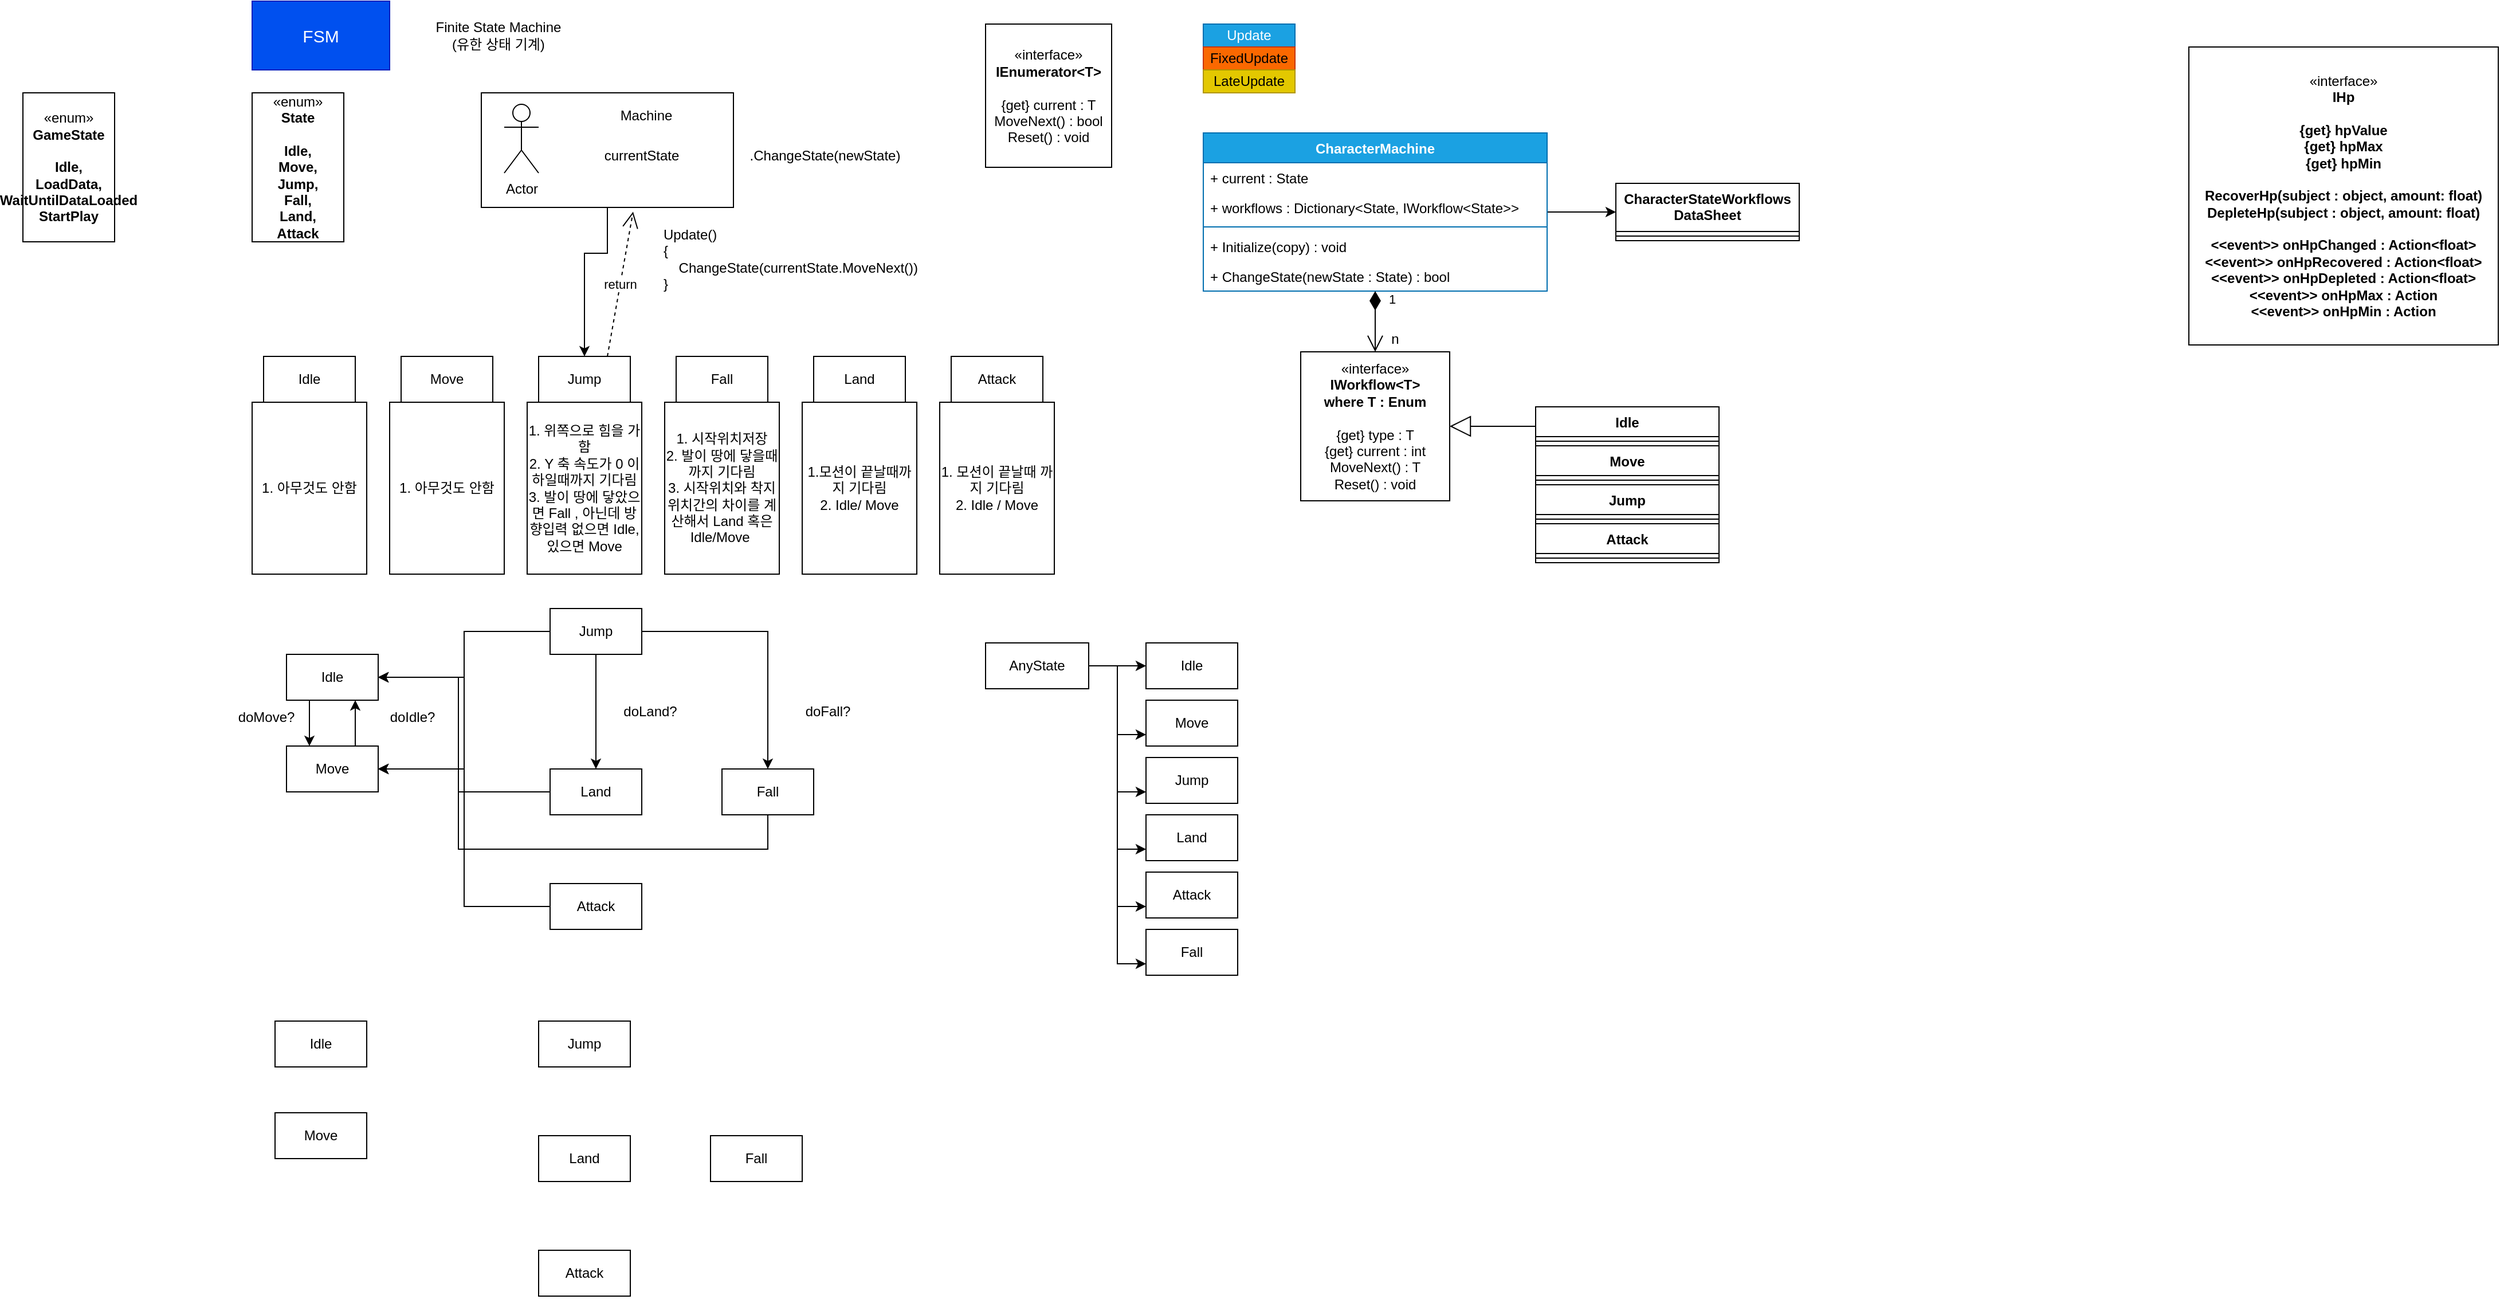 <mxfile version="21.7.1" type="device">
  <diagram id="C5RBs43oDa-KdzZeNtuy" name="Page-1">
    <mxGraphModel dx="1740" dy="464" grid="1" gridSize="10" guides="1" tooltips="1" connect="1" arrows="1" fold="1" page="1" pageScale="1" pageWidth="827" pageHeight="1169" math="0" shadow="0">
      <root>
        <mxCell id="WIyWlLk6GJQsqaUBKTNV-0" />
        <mxCell id="WIyWlLk6GJQsqaUBKTNV-1" parent="WIyWlLk6GJQsqaUBKTNV-0" />
        <mxCell id="bnlQOimCdnCWoGnJ-0to-18" style="edgeStyle=orthogonalEdgeStyle;rounded=0;orthogonalLoop=1;jettySize=auto;html=1;entryX=0.5;entryY=0;entryDx=0;entryDy=0;" parent="WIyWlLk6GJQsqaUBKTNV-1" source="bnlQOimCdnCWoGnJ-0to-15" target="bnlQOimCdnCWoGnJ-0to-5" edge="1">
          <mxGeometry relative="1" as="geometry">
            <Array as="points">
              <mxPoint x="330" y="240" />
              <mxPoint x="310" y="240" />
            </Array>
          </mxGeometry>
        </mxCell>
        <mxCell id="bnlQOimCdnCWoGnJ-0to-15" value="" style="rounded=0;whiteSpace=wrap;html=1;" parent="WIyWlLk6GJQsqaUBKTNV-1" vertex="1">
          <mxGeometry x="220" y="100" width="220" height="100" as="geometry" />
        </mxCell>
        <mxCell id="bnlQOimCdnCWoGnJ-0to-0" value="FSM" style="rounded=0;whiteSpace=wrap;html=1;fillColor=#0050ef;fontColor=#ffffff;strokeColor=#001DBC;fontSize=15;" parent="WIyWlLk6GJQsqaUBKTNV-1" vertex="1">
          <mxGeometry x="20" y="20" width="120" height="60" as="geometry" />
        </mxCell>
        <mxCell id="bnlQOimCdnCWoGnJ-0to-1" value="Finite State Machine&lt;br&gt;(유한 상태 기계)" style="text;html=1;strokeColor=none;fillColor=none;align=center;verticalAlign=middle;whiteSpace=wrap;rounded=0;" parent="WIyWlLk6GJQsqaUBKTNV-1" vertex="1">
          <mxGeometry x="150" y="20" width="170" height="60" as="geometry" />
        </mxCell>
        <mxCell id="bnlQOimCdnCWoGnJ-0to-2" value="Move" style="rounded=0;whiteSpace=wrap;html=1;" parent="WIyWlLk6GJQsqaUBKTNV-1" vertex="1">
          <mxGeometry x="150" y="330" width="80" height="40" as="geometry" />
        </mxCell>
        <mxCell id="bnlQOimCdnCWoGnJ-0to-3" value="Actor" style="shape=umlActor;verticalLabelPosition=bottom;verticalAlign=top;html=1;outlineConnect=0;" parent="WIyWlLk6GJQsqaUBKTNV-1" vertex="1">
          <mxGeometry x="240" y="110" width="30" height="60" as="geometry" />
        </mxCell>
        <mxCell id="bnlQOimCdnCWoGnJ-0to-4" value="Idle" style="rounded=0;whiteSpace=wrap;html=1;" parent="WIyWlLk6GJQsqaUBKTNV-1" vertex="1">
          <mxGeometry x="30" y="330" width="80" height="40" as="geometry" />
        </mxCell>
        <mxCell id="bnlQOimCdnCWoGnJ-0to-5" value="Jump" style="rounded=0;whiteSpace=wrap;html=1;" parent="WIyWlLk6GJQsqaUBKTNV-1" vertex="1">
          <mxGeometry x="270" y="330" width="80" height="40" as="geometry" />
        </mxCell>
        <mxCell id="bnlQOimCdnCWoGnJ-0to-6" value="Fall" style="rounded=0;whiteSpace=wrap;html=1;" parent="WIyWlLk6GJQsqaUBKTNV-1" vertex="1">
          <mxGeometry x="390" y="330" width="80" height="40" as="geometry" />
        </mxCell>
        <mxCell id="bnlQOimCdnCWoGnJ-0to-7" value="Land" style="rounded=0;whiteSpace=wrap;html=1;" parent="WIyWlLk6GJQsqaUBKTNV-1" vertex="1">
          <mxGeometry x="510" y="330" width="80" height="40" as="geometry" />
        </mxCell>
        <mxCell id="bnlQOimCdnCWoGnJ-0to-8" value="Attack" style="rounded=0;whiteSpace=wrap;html=1;" parent="WIyWlLk6GJQsqaUBKTNV-1" vertex="1">
          <mxGeometry x="630" y="330" width="80" height="40" as="geometry" />
        </mxCell>
        <mxCell id="bnlQOimCdnCWoGnJ-0to-9" value="1. 아무것도 안함" style="rounded=0;whiteSpace=wrap;html=1;" parent="WIyWlLk6GJQsqaUBKTNV-1" vertex="1">
          <mxGeometry x="20" y="370" width="100" height="150" as="geometry" />
        </mxCell>
        <mxCell id="bnlQOimCdnCWoGnJ-0to-10" value="1. 아무것도 안함" style="rounded=0;whiteSpace=wrap;html=1;" parent="WIyWlLk6GJQsqaUBKTNV-1" vertex="1">
          <mxGeometry x="140" y="370" width="100" height="150" as="geometry" />
        </mxCell>
        <mxCell id="bnlQOimCdnCWoGnJ-0to-11" value="1. 위쪽으로 힘을 가함&lt;br&gt;2. Y 축 속도가 0 이하일때까지 기다림&lt;br&gt;3. 발이 땅에 닿았으면 Fall , 아닌데 방향입력 없으면 Idle, 있으면 Move" style="rounded=0;whiteSpace=wrap;html=1;" parent="WIyWlLk6GJQsqaUBKTNV-1" vertex="1">
          <mxGeometry x="260" y="370" width="100" height="150" as="geometry" />
        </mxCell>
        <mxCell id="bnlQOimCdnCWoGnJ-0to-12" value="1. 시작위치저장&lt;br&gt;2. 발이 땅에 닿을때 까지 기다림&lt;br&gt;3. 시작위치와 착지위치간의 차이를 계산해서 Land 혹은 Idle/Move&amp;nbsp;" style="rounded=0;whiteSpace=wrap;html=1;" parent="WIyWlLk6GJQsqaUBKTNV-1" vertex="1">
          <mxGeometry x="380" y="370" width="100" height="150" as="geometry" />
        </mxCell>
        <mxCell id="bnlQOimCdnCWoGnJ-0to-13" value="1.모션이 끝날때까지 기다림&lt;br&gt;2. Idle/ Move" style="rounded=0;whiteSpace=wrap;html=1;" parent="WIyWlLk6GJQsqaUBKTNV-1" vertex="1">
          <mxGeometry x="500" y="370" width="100" height="150" as="geometry" />
        </mxCell>
        <mxCell id="bnlQOimCdnCWoGnJ-0to-14" value="1. 모션이 끝날때 까지 기다림&lt;br&gt;2. Idle / Move" style="rounded=0;whiteSpace=wrap;html=1;" parent="WIyWlLk6GJQsqaUBKTNV-1" vertex="1">
          <mxGeometry x="620" y="370" width="100" height="150" as="geometry" />
        </mxCell>
        <mxCell id="bnlQOimCdnCWoGnJ-0to-16" value="Machine" style="text;html=1;strokeColor=none;fillColor=none;align=center;verticalAlign=middle;whiteSpace=wrap;rounded=0;" parent="WIyWlLk6GJQsqaUBKTNV-1" vertex="1">
          <mxGeometry x="314" y="105" width="100" height="30" as="geometry" />
        </mxCell>
        <mxCell id="bnlQOimCdnCWoGnJ-0to-17" value=".ChangeState(newState)" style="text;html=1;strokeColor=none;fillColor=none;align=center;verticalAlign=middle;whiteSpace=wrap;rounded=0;" parent="WIyWlLk6GJQsqaUBKTNV-1" vertex="1">
          <mxGeometry x="450" y="135" width="140" height="40" as="geometry" />
        </mxCell>
        <mxCell id="bnlQOimCdnCWoGnJ-0to-20" value="«enum»&lt;br&gt;&lt;b&gt;State&lt;br&gt;&lt;br&gt;Idle,&lt;br&gt;Move,&lt;br&gt;Jump,&lt;br&gt;Fall,&lt;br&gt;Land,&lt;br&gt;Attack&lt;br&gt;&lt;/b&gt;" style="html=1;whiteSpace=wrap;" parent="WIyWlLk6GJQsqaUBKTNV-1" vertex="1">
          <mxGeometry x="20" y="100" width="80" height="130" as="geometry" />
        </mxCell>
        <mxCell id="bnlQOimCdnCWoGnJ-0to-21" value="currentState" style="text;html=1;strokeColor=none;fillColor=none;align=center;verticalAlign=middle;whiteSpace=wrap;rounded=0;" parent="WIyWlLk6GJQsqaUBKTNV-1" vertex="1">
          <mxGeometry x="310" y="140" width="100" height="30" as="geometry" />
        </mxCell>
        <mxCell id="bnlQOimCdnCWoGnJ-0to-22" value="&lt;div style=&quot;text-align: left;&quot;&gt;&lt;span style=&quot;background-color: initial;&quot;&gt;Update()&lt;/span&gt;&lt;/div&gt;&lt;div style=&quot;text-align: left;&quot;&gt;&lt;span style=&quot;background-color: initial;&quot;&gt;{&lt;/span&gt;&lt;/div&gt;&lt;div style=&quot;text-align: left;&quot;&gt;&lt;span style=&quot;background-color: initial;&quot;&gt;&amp;nbsp; &amp;nbsp; ChangeState(currentState.MoveNext())&lt;/span&gt;&lt;/div&gt;&lt;div style=&quot;text-align: left;&quot;&gt;&lt;span style=&quot;background-color: initial;&quot;&gt;}&lt;/span&gt;&lt;/div&gt;" style="text;html=1;strokeColor=none;fillColor=none;align=center;verticalAlign=middle;whiteSpace=wrap;rounded=0;" parent="WIyWlLk6GJQsqaUBKTNV-1" vertex="1">
          <mxGeometry x="360" y="210" width="260" height="70" as="geometry" />
        </mxCell>
        <mxCell id="bnlQOimCdnCWoGnJ-0to-23" value="return" style="endArrow=open;endSize=12;dashed=1;html=1;rounded=0;exitX=0.75;exitY=0;exitDx=0;exitDy=0;entryX=0.602;entryY=1.037;entryDx=0;entryDy=0;entryPerimeter=0;" parent="WIyWlLk6GJQsqaUBKTNV-1" source="bnlQOimCdnCWoGnJ-0to-5" target="bnlQOimCdnCWoGnJ-0to-15" edge="1">
          <mxGeometry width="160" relative="1" as="geometry">
            <mxPoint x="340" y="310" as="sourcePoint" />
            <mxPoint x="500" y="310" as="targetPoint" />
          </mxGeometry>
        </mxCell>
        <mxCell id="bnlQOimCdnCWoGnJ-0to-33" style="edgeStyle=orthogonalEdgeStyle;rounded=0;orthogonalLoop=1;jettySize=auto;html=1;entryX=0.75;entryY=1;entryDx=0;entryDy=0;" parent="WIyWlLk6GJQsqaUBKTNV-1" source="bnlQOimCdnCWoGnJ-0to-25" target="bnlQOimCdnCWoGnJ-0to-26" edge="1">
          <mxGeometry relative="1" as="geometry">
            <Array as="points">
              <mxPoint x="110" y="660" />
              <mxPoint x="110" y="660" />
            </Array>
          </mxGeometry>
        </mxCell>
        <mxCell id="bnlQOimCdnCWoGnJ-0to-25" value="Move" style="rounded=0;whiteSpace=wrap;html=1;" parent="WIyWlLk6GJQsqaUBKTNV-1" vertex="1">
          <mxGeometry x="50" y="670" width="80" height="40" as="geometry" />
        </mxCell>
        <mxCell id="bnlQOimCdnCWoGnJ-0to-31" style="edgeStyle=orthogonalEdgeStyle;rounded=0;orthogonalLoop=1;jettySize=auto;html=1;entryX=0.25;entryY=0;entryDx=0;entryDy=0;exitX=0.25;exitY=1;exitDx=0;exitDy=0;" parent="WIyWlLk6GJQsqaUBKTNV-1" source="bnlQOimCdnCWoGnJ-0to-26" target="bnlQOimCdnCWoGnJ-0to-25" edge="1">
          <mxGeometry relative="1" as="geometry" />
        </mxCell>
        <mxCell id="bnlQOimCdnCWoGnJ-0to-26" value="Idle" style="rounded=0;whiteSpace=wrap;html=1;" parent="WIyWlLk6GJQsqaUBKTNV-1" vertex="1">
          <mxGeometry x="50" y="590" width="80" height="40" as="geometry" />
        </mxCell>
        <mxCell id="bnlQOimCdnCWoGnJ-0to-35" style="edgeStyle=orthogonalEdgeStyle;rounded=0;orthogonalLoop=1;jettySize=auto;html=1;entryX=0.5;entryY=0;entryDx=0;entryDy=0;" parent="WIyWlLk6GJQsqaUBKTNV-1" source="bnlQOimCdnCWoGnJ-0to-27" target="bnlQOimCdnCWoGnJ-0to-28" edge="1">
          <mxGeometry relative="1" as="geometry" />
        </mxCell>
        <mxCell id="bnlQOimCdnCWoGnJ-0to-37" style="edgeStyle=orthogonalEdgeStyle;rounded=0;orthogonalLoop=1;jettySize=auto;html=1;entryX=0.5;entryY=0;entryDx=0;entryDy=0;" parent="WIyWlLk6GJQsqaUBKTNV-1" source="bnlQOimCdnCWoGnJ-0to-27" target="bnlQOimCdnCWoGnJ-0to-29" edge="1">
          <mxGeometry relative="1" as="geometry" />
        </mxCell>
        <mxCell id="bnlQOimCdnCWoGnJ-0to-46" style="edgeStyle=orthogonalEdgeStyle;rounded=0;orthogonalLoop=1;jettySize=auto;html=1;entryX=1;entryY=0.5;entryDx=0;entryDy=0;" parent="WIyWlLk6GJQsqaUBKTNV-1" source="bnlQOimCdnCWoGnJ-0to-27" target="bnlQOimCdnCWoGnJ-0to-26" edge="1">
          <mxGeometry relative="1" as="geometry" />
        </mxCell>
        <mxCell id="bnlQOimCdnCWoGnJ-0to-47" style="edgeStyle=orthogonalEdgeStyle;rounded=0;orthogonalLoop=1;jettySize=auto;html=1;entryX=1;entryY=0.5;entryDx=0;entryDy=0;" parent="WIyWlLk6GJQsqaUBKTNV-1" source="bnlQOimCdnCWoGnJ-0to-27" target="bnlQOimCdnCWoGnJ-0to-25" edge="1">
          <mxGeometry relative="1" as="geometry" />
        </mxCell>
        <mxCell id="bnlQOimCdnCWoGnJ-0to-27" value="Jump" style="rounded=0;whiteSpace=wrap;html=1;" parent="WIyWlLk6GJQsqaUBKTNV-1" vertex="1">
          <mxGeometry x="280" y="550" width="80" height="40" as="geometry" />
        </mxCell>
        <mxCell id="bnlQOimCdnCWoGnJ-0to-42" style="edgeStyle=orthogonalEdgeStyle;rounded=0;orthogonalLoop=1;jettySize=auto;html=1;entryX=1;entryY=0.5;entryDx=0;entryDy=0;" parent="WIyWlLk6GJQsqaUBKTNV-1" source="bnlQOimCdnCWoGnJ-0to-28" target="bnlQOimCdnCWoGnJ-0to-26" edge="1">
          <mxGeometry relative="1" as="geometry">
            <Array as="points">
              <mxPoint x="470" y="760" />
              <mxPoint x="200" y="760" />
              <mxPoint x="200" y="610" />
            </Array>
          </mxGeometry>
        </mxCell>
        <mxCell id="bnlQOimCdnCWoGnJ-0to-43" style="edgeStyle=orthogonalEdgeStyle;rounded=0;orthogonalLoop=1;jettySize=auto;html=1;" parent="WIyWlLk6GJQsqaUBKTNV-1" source="bnlQOimCdnCWoGnJ-0to-28" target="bnlQOimCdnCWoGnJ-0to-25" edge="1">
          <mxGeometry relative="1" as="geometry">
            <Array as="points">
              <mxPoint x="470" y="760" />
              <mxPoint x="200" y="760" />
              <mxPoint x="200" y="690" />
            </Array>
          </mxGeometry>
        </mxCell>
        <mxCell id="bnlQOimCdnCWoGnJ-0to-28" value="Fall" style="rounded=0;whiteSpace=wrap;html=1;" parent="WIyWlLk6GJQsqaUBKTNV-1" vertex="1">
          <mxGeometry x="430" y="690" width="80" height="40" as="geometry" />
        </mxCell>
        <mxCell id="bnlQOimCdnCWoGnJ-0to-40" style="edgeStyle=orthogonalEdgeStyle;rounded=0;orthogonalLoop=1;jettySize=auto;html=1;entryX=1;entryY=0.5;entryDx=0;entryDy=0;" parent="WIyWlLk6GJQsqaUBKTNV-1" source="bnlQOimCdnCWoGnJ-0to-29" target="bnlQOimCdnCWoGnJ-0to-25" edge="1">
          <mxGeometry relative="1" as="geometry">
            <Array as="points">
              <mxPoint x="200" y="710" />
              <mxPoint x="200" y="690" />
            </Array>
          </mxGeometry>
        </mxCell>
        <mxCell id="bnlQOimCdnCWoGnJ-0to-41" style="edgeStyle=orthogonalEdgeStyle;rounded=0;orthogonalLoop=1;jettySize=auto;html=1;entryX=1;entryY=0.5;entryDx=0;entryDy=0;" parent="WIyWlLk6GJQsqaUBKTNV-1" source="bnlQOimCdnCWoGnJ-0to-29" target="bnlQOimCdnCWoGnJ-0to-26" edge="1">
          <mxGeometry relative="1" as="geometry">
            <Array as="points">
              <mxPoint x="200" y="710" />
              <mxPoint x="200" y="610" />
            </Array>
          </mxGeometry>
        </mxCell>
        <mxCell id="bnlQOimCdnCWoGnJ-0to-29" value="Land" style="rounded=0;whiteSpace=wrap;html=1;" parent="WIyWlLk6GJQsqaUBKTNV-1" vertex="1">
          <mxGeometry x="280" y="690" width="80" height="40" as="geometry" />
        </mxCell>
        <mxCell id="bnlQOimCdnCWoGnJ-0to-44" style="edgeStyle=orthogonalEdgeStyle;rounded=0;orthogonalLoop=1;jettySize=auto;html=1;entryX=1;entryY=0.5;entryDx=0;entryDy=0;" parent="WIyWlLk6GJQsqaUBKTNV-1" source="bnlQOimCdnCWoGnJ-0to-30" target="bnlQOimCdnCWoGnJ-0to-26" edge="1">
          <mxGeometry relative="1" as="geometry" />
        </mxCell>
        <mxCell id="bnlQOimCdnCWoGnJ-0to-45" style="edgeStyle=orthogonalEdgeStyle;rounded=0;orthogonalLoop=1;jettySize=auto;html=1;entryX=1;entryY=0.5;entryDx=0;entryDy=0;" parent="WIyWlLk6GJQsqaUBKTNV-1" source="bnlQOimCdnCWoGnJ-0to-30" target="bnlQOimCdnCWoGnJ-0to-25" edge="1">
          <mxGeometry relative="1" as="geometry" />
        </mxCell>
        <mxCell id="bnlQOimCdnCWoGnJ-0to-30" value="Attack" style="rounded=0;whiteSpace=wrap;html=1;" parent="WIyWlLk6GJQsqaUBKTNV-1" vertex="1">
          <mxGeometry x="280" y="790" width="80" height="40" as="geometry" />
        </mxCell>
        <mxCell id="bnlQOimCdnCWoGnJ-0to-32" value="doIdle?" style="text;html=1;strokeColor=none;fillColor=none;align=center;verticalAlign=middle;whiteSpace=wrap;rounded=0;" parent="WIyWlLk6GJQsqaUBKTNV-1" vertex="1">
          <mxGeometry x="120" y="630" width="80" height="30" as="geometry" />
        </mxCell>
        <mxCell id="bnlQOimCdnCWoGnJ-0to-34" value="doMove?" style="text;html=1;strokeColor=none;fillColor=none;align=center;verticalAlign=middle;whiteSpace=wrap;rounded=0;" parent="WIyWlLk6GJQsqaUBKTNV-1" vertex="1">
          <mxGeometry y="630" width="65" height="30" as="geometry" />
        </mxCell>
        <mxCell id="bnlQOimCdnCWoGnJ-0to-36" value="doLand?" style="text;html=1;strokeColor=none;fillColor=none;align=center;verticalAlign=middle;whiteSpace=wrap;rounded=0;" parent="WIyWlLk6GJQsqaUBKTNV-1" vertex="1">
          <mxGeometry x="325" y="610" width="85" height="60" as="geometry" />
        </mxCell>
        <mxCell id="bnlQOimCdnCWoGnJ-0to-38" value="doFall?" style="text;html=1;strokeColor=none;fillColor=none;align=center;verticalAlign=middle;whiteSpace=wrap;rounded=0;" parent="WIyWlLk6GJQsqaUBKTNV-1" vertex="1">
          <mxGeometry x="480" y="610" width="85" height="60" as="geometry" />
        </mxCell>
        <mxCell id="bnlQOimCdnCWoGnJ-0to-39" style="edgeStyle=orthogonalEdgeStyle;rounded=0;orthogonalLoop=1;jettySize=auto;html=1;exitX=0.5;exitY=1;exitDx=0;exitDy=0;" parent="WIyWlLk6GJQsqaUBKTNV-1" source="bnlQOimCdnCWoGnJ-0to-30" target="bnlQOimCdnCWoGnJ-0to-30" edge="1">
          <mxGeometry relative="1" as="geometry" />
        </mxCell>
        <mxCell id="bnlQOimCdnCWoGnJ-0to-49" value="Move" style="rounded=0;whiteSpace=wrap;html=1;" parent="WIyWlLk6GJQsqaUBKTNV-1" vertex="1">
          <mxGeometry x="40" y="990" width="80" height="40" as="geometry" />
        </mxCell>
        <mxCell id="bnlQOimCdnCWoGnJ-0to-51" value="Idle" style="rounded=0;whiteSpace=wrap;html=1;" parent="WIyWlLk6GJQsqaUBKTNV-1" vertex="1">
          <mxGeometry x="40" y="910" width="80" height="40" as="geometry" />
        </mxCell>
        <mxCell id="bnlQOimCdnCWoGnJ-0to-56" value="Jump" style="rounded=0;whiteSpace=wrap;html=1;" parent="WIyWlLk6GJQsqaUBKTNV-1" vertex="1">
          <mxGeometry x="270" y="910" width="80" height="40" as="geometry" />
        </mxCell>
        <mxCell id="bnlQOimCdnCWoGnJ-0to-59" value="Fall" style="rounded=0;whiteSpace=wrap;html=1;" parent="WIyWlLk6GJQsqaUBKTNV-1" vertex="1">
          <mxGeometry x="420" y="1010" width="80" height="40" as="geometry" />
        </mxCell>
        <mxCell id="bnlQOimCdnCWoGnJ-0to-62" value="Land" style="rounded=0;whiteSpace=wrap;html=1;" parent="WIyWlLk6GJQsqaUBKTNV-1" vertex="1">
          <mxGeometry x="270" y="1010" width="80" height="40" as="geometry" />
        </mxCell>
        <mxCell id="bnlQOimCdnCWoGnJ-0to-65" value="Attack" style="rounded=0;whiteSpace=wrap;html=1;" parent="WIyWlLk6GJQsqaUBKTNV-1" vertex="1">
          <mxGeometry x="270" y="1110" width="80" height="40" as="geometry" />
        </mxCell>
        <mxCell id="bnlQOimCdnCWoGnJ-0to-69" style="edgeStyle=orthogonalEdgeStyle;rounded=0;orthogonalLoop=1;jettySize=auto;html=1;exitX=0.5;exitY=1;exitDx=0;exitDy=0;" parent="WIyWlLk6GJQsqaUBKTNV-1" source="bnlQOimCdnCWoGnJ-0to-65" target="bnlQOimCdnCWoGnJ-0to-65" edge="1">
          <mxGeometry relative="1" as="geometry" />
        </mxCell>
        <mxCell id="bnlQOimCdnCWoGnJ-0to-78" style="edgeStyle=orthogonalEdgeStyle;rounded=0;orthogonalLoop=1;jettySize=auto;html=1;entryX=0;entryY=0.5;entryDx=0;entryDy=0;" parent="WIyWlLk6GJQsqaUBKTNV-1" source="bnlQOimCdnCWoGnJ-0to-70" target="bnlQOimCdnCWoGnJ-0to-72" edge="1">
          <mxGeometry relative="1" as="geometry" />
        </mxCell>
        <mxCell id="bnlQOimCdnCWoGnJ-0to-79" style="edgeStyle=orthogonalEdgeStyle;rounded=0;orthogonalLoop=1;jettySize=auto;html=1;entryX=0;entryY=0.75;entryDx=0;entryDy=0;" parent="WIyWlLk6GJQsqaUBKTNV-1" source="bnlQOimCdnCWoGnJ-0to-70" target="bnlQOimCdnCWoGnJ-0to-71" edge="1">
          <mxGeometry relative="1" as="geometry" />
        </mxCell>
        <mxCell id="bnlQOimCdnCWoGnJ-0to-80" style="edgeStyle=orthogonalEdgeStyle;rounded=0;orthogonalLoop=1;jettySize=auto;html=1;entryX=0;entryY=0.75;entryDx=0;entryDy=0;" parent="WIyWlLk6GJQsqaUBKTNV-1" source="bnlQOimCdnCWoGnJ-0to-70" target="bnlQOimCdnCWoGnJ-0to-73" edge="1">
          <mxGeometry relative="1" as="geometry" />
        </mxCell>
        <mxCell id="bnlQOimCdnCWoGnJ-0to-81" style="edgeStyle=orthogonalEdgeStyle;rounded=0;orthogonalLoop=1;jettySize=auto;html=1;entryX=0;entryY=0.75;entryDx=0;entryDy=0;" parent="WIyWlLk6GJQsqaUBKTNV-1" source="bnlQOimCdnCWoGnJ-0to-70" target="bnlQOimCdnCWoGnJ-0to-75" edge="1">
          <mxGeometry relative="1" as="geometry" />
        </mxCell>
        <mxCell id="bnlQOimCdnCWoGnJ-0to-82" style="edgeStyle=orthogonalEdgeStyle;rounded=0;orthogonalLoop=1;jettySize=auto;html=1;entryX=0;entryY=0.75;entryDx=0;entryDy=0;" parent="WIyWlLk6GJQsqaUBKTNV-1" source="bnlQOimCdnCWoGnJ-0to-70" target="bnlQOimCdnCWoGnJ-0to-76" edge="1">
          <mxGeometry relative="1" as="geometry" />
        </mxCell>
        <mxCell id="bnlQOimCdnCWoGnJ-0to-83" style="edgeStyle=orthogonalEdgeStyle;rounded=0;orthogonalLoop=1;jettySize=auto;html=1;entryX=0;entryY=0.75;entryDx=0;entryDy=0;" parent="WIyWlLk6GJQsqaUBKTNV-1" source="bnlQOimCdnCWoGnJ-0to-70" target="bnlQOimCdnCWoGnJ-0to-74" edge="1">
          <mxGeometry relative="1" as="geometry" />
        </mxCell>
        <mxCell id="bnlQOimCdnCWoGnJ-0to-70" value="AnyState" style="rounded=0;whiteSpace=wrap;html=1;" parent="WIyWlLk6GJQsqaUBKTNV-1" vertex="1">
          <mxGeometry x="660" y="580" width="90" height="40" as="geometry" />
        </mxCell>
        <mxCell id="bnlQOimCdnCWoGnJ-0to-71" value="Move" style="rounded=0;whiteSpace=wrap;html=1;" parent="WIyWlLk6GJQsqaUBKTNV-1" vertex="1">
          <mxGeometry x="800" y="630" width="80" height="40" as="geometry" />
        </mxCell>
        <mxCell id="bnlQOimCdnCWoGnJ-0to-72" value="Idle" style="rounded=0;whiteSpace=wrap;html=1;" parent="WIyWlLk6GJQsqaUBKTNV-1" vertex="1">
          <mxGeometry x="800" y="580" width="80" height="40" as="geometry" />
        </mxCell>
        <mxCell id="bnlQOimCdnCWoGnJ-0to-73" value="Jump" style="rounded=0;whiteSpace=wrap;html=1;" parent="WIyWlLk6GJQsqaUBKTNV-1" vertex="1">
          <mxGeometry x="800" y="680" width="80" height="40" as="geometry" />
        </mxCell>
        <mxCell id="bnlQOimCdnCWoGnJ-0to-74" value="Fall" style="rounded=0;whiteSpace=wrap;html=1;" parent="WIyWlLk6GJQsqaUBKTNV-1" vertex="1">
          <mxGeometry x="800" y="830" width="80" height="40" as="geometry" />
        </mxCell>
        <mxCell id="bnlQOimCdnCWoGnJ-0to-75" value="Land" style="rounded=0;whiteSpace=wrap;html=1;" parent="WIyWlLk6GJQsqaUBKTNV-1" vertex="1">
          <mxGeometry x="800" y="730" width="80" height="40" as="geometry" />
        </mxCell>
        <mxCell id="bnlQOimCdnCWoGnJ-0to-76" value="Attack" style="rounded=0;whiteSpace=wrap;html=1;" parent="WIyWlLk6GJQsqaUBKTNV-1" vertex="1">
          <mxGeometry x="800" y="780" width="80" height="40" as="geometry" />
        </mxCell>
        <mxCell id="bnlQOimCdnCWoGnJ-0to-77" style="edgeStyle=orthogonalEdgeStyle;rounded=0;orthogonalLoop=1;jettySize=auto;html=1;exitX=0.5;exitY=1;exitDx=0;exitDy=0;" parent="WIyWlLk6GJQsqaUBKTNV-1" source="bnlQOimCdnCWoGnJ-0to-76" target="bnlQOimCdnCWoGnJ-0to-76" edge="1">
          <mxGeometry relative="1" as="geometry" />
        </mxCell>
        <mxCell id="bnlQOimCdnCWoGnJ-0to-84" value="«interface»&lt;br&gt;&lt;b&gt;IEnumerator&amp;lt;T&amp;gt;&lt;br&gt;&lt;/b&gt;&lt;br&gt;{get} current : T&lt;br&gt;MoveNext() : bool&lt;br&gt;Reset() : void" style="html=1;whiteSpace=wrap;" parent="WIyWlLk6GJQsqaUBKTNV-1" vertex="1">
          <mxGeometry x="660" y="40" width="110" height="125" as="geometry" />
        </mxCell>
        <mxCell id="bnlQOimCdnCWoGnJ-0to-85" value="«interface»&lt;br&gt;&lt;b&gt;IWorkflow&amp;lt;T&amp;gt;&lt;br&gt;where T : Enum&lt;br&gt;&lt;/b&gt;&lt;br&gt;{get} type : T&lt;br&gt;{get} current : int&lt;br&gt;MoveNext() : T&lt;br&gt;Reset() : void" style="html=1;whiteSpace=wrap;" parent="WIyWlLk6GJQsqaUBKTNV-1" vertex="1">
          <mxGeometry x="935" y="326" width="130" height="130" as="geometry" />
        </mxCell>
        <mxCell id="bnlQOimCdnCWoGnJ-0to-86" value="«enum»&lt;br&gt;&lt;b&gt;GameState&lt;br&gt;&lt;br&gt;Idle,&lt;br&gt;LoadData,&lt;br&gt;WaitUntilDataLoaded&lt;br&gt;StartPlay&lt;br&gt;&lt;/b&gt;" style="html=1;whiteSpace=wrap;" parent="WIyWlLk6GJQsqaUBKTNV-1" vertex="1">
          <mxGeometry x="-180" y="100" width="80" height="130" as="geometry" />
        </mxCell>
        <mxCell id="bnlQOimCdnCWoGnJ-0to-87" value="Idle" style="swimlane;fontStyle=1;align=center;verticalAlign=top;childLayout=stackLayout;horizontal=1;startSize=26;horizontalStack=0;resizeParent=1;resizeParentMax=0;resizeLast=0;collapsible=1;marginBottom=0;whiteSpace=wrap;html=1;" parent="WIyWlLk6GJQsqaUBKTNV-1" vertex="1">
          <mxGeometry x="1140" y="374" width="160" height="34" as="geometry" />
        </mxCell>
        <mxCell id="bnlQOimCdnCWoGnJ-0to-89" value="" style="line;strokeWidth=1;fillColor=none;align=left;verticalAlign=middle;spacingTop=-1;spacingLeft=3;spacingRight=3;rotatable=0;labelPosition=right;points=[];portConstraint=eastwest;strokeColor=inherit;" parent="bnlQOimCdnCWoGnJ-0to-87" vertex="1">
          <mxGeometry y="26" width="160" height="8" as="geometry" />
        </mxCell>
        <mxCell id="bnlQOimCdnCWoGnJ-0to-91" value="" style="endArrow=block;endSize=16;endFill=0;html=1;rounded=0;" parent="WIyWlLk6GJQsqaUBKTNV-1" source="bnlQOimCdnCWoGnJ-0to-87" target="bnlQOimCdnCWoGnJ-0to-85" edge="1">
          <mxGeometry width="160" relative="1" as="geometry">
            <mxPoint x="1200" y="434" as="sourcePoint" />
            <mxPoint x="1360" y="434" as="targetPoint" />
            <Array as="points">
              <mxPoint x="1100" y="391" />
            </Array>
          </mxGeometry>
        </mxCell>
        <mxCell id="bnlQOimCdnCWoGnJ-0to-92" value="Move" style="swimlane;fontStyle=1;align=center;verticalAlign=top;childLayout=stackLayout;horizontal=1;startSize=26;horizontalStack=0;resizeParent=1;resizeParentMax=0;resizeLast=0;collapsible=1;marginBottom=0;whiteSpace=wrap;html=1;" parent="WIyWlLk6GJQsqaUBKTNV-1" vertex="1">
          <mxGeometry x="1140" y="408" width="160" height="34" as="geometry" />
        </mxCell>
        <mxCell id="bnlQOimCdnCWoGnJ-0to-93" value="" style="line;strokeWidth=1;fillColor=none;align=left;verticalAlign=middle;spacingTop=-1;spacingLeft=3;spacingRight=3;rotatable=0;labelPosition=right;points=[];portConstraint=eastwest;strokeColor=inherit;" parent="bnlQOimCdnCWoGnJ-0to-92" vertex="1">
          <mxGeometry y="26" width="160" height="8" as="geometry" />
        </mxCell>
        <mxCell id="bnlQOimCdnCWoGnJ-0to-94" value="Jump" style="swimlane;fontStyle=1;align=center;verticalAlign=top;childLayout=stackLayout;horizontal=1;startSize=26;horizontalStack=0;resizeParent=1;resizeParentMax=0;resizeLast=0;collapsible=1;marginBottom=0;whiteSpace=wrap;html=1;" parent="WIyWlLk6GJQsqaUBKTNV-1" vertex="1">
          <mxGeometry x="1140" y="442" width="160" height="34" as="geometry" />
        </mxCell>
        <mxCell id="bnlQOimCdnCWoGnJ-0to-95" value="" style="line;strokeWidth=1;fillColor=none;align=left;verticalAlign=middle;spacingTop=-1;spacingLeft=3;spacingRight=3;rotatable=0;labelPosition=right;points=[];portConstraint=eastwest;strokeColor=inherit;" parent="bnlQOimCdnCWoGnJ-0to-94" vertex="1">
          <mxGeometry y="26" width="160" height="8" as="geometry" />
        </mxCell>
        <mxCell id="bnlQOimCdnCWoGnJ-0to-96" value="Attack" style="swimlane;fontStyle=1;align=center;verticalAlign=top;childLayout=stackLayout;horizontal=1;startSize=26;horizontalStack=0;resizeParent=1;resizeParentMax=0;resizeLast=0;collapsible=1;marginBottom=0;whiteSpace=wrap;html=1;" parent="WIyWlLk6GJQsqaUBKTNV-1" vertex="1">
          <mxGeometry x="1140" y="476" width="160" height="34" as="geometry" />
        </mxCell>
        <mxCell id="bnlQOimCdnCWoGnJ-0to-97" value="" style="line;strokeWidth=1;fillColor=none;align=left;verticalAlign=middle;spacingTop=-1;spacingLeft=3;spacingRight=3;rotatable=0;labelPosition=right;points=[];portConstraint=eastwest;strokeColor=inherit;" parent="bnlQOimCdnCWoGnJ-0to-96" vertex="1">
          <mxGeometry y="26" width="160" height="8" as="geometry" />
        </mxCell>
        <mxCell id="GsF63oC_604vNOR1dG97-15" style="edgeStyle=orthogonalEdgeStyle;rounded=0;orthogonalLoop=1;jettySize=auto;html=1;entryX=0;entryY=0.5;entryDx=0;entryDy=0;" parent="WIyWlLk6GJQsqaUBKTNV-1" source="bnlQOimCdnCWoGnJ-0to-98" target="GsF63oC_604vNOR1dG97-13" edge="1">
          <mxGeometry relative="1" as="geometry" />
        </mxCell>
        <mxCell id="bnlQOimCdnCWoGnJ-0to-98" value="CharacterMachine" style="swimlane;fontStyle=1;align=center;verticalAlign=top;childLayout=stackLayout;horizontal=1;startSize=26;horizontalStack=0;resizeParent=1;resizeParentMax=0;resizeLast=0;collapsible=1;marginBottom=0;whiteSpace=wrap;html=1;fillColor=#1ba1e2;fontColor=#ffffff;strokeColor=#006EAF;" parent="WIyWlLk6GJQsqaUBKTNV-1" vertex="1">
          <mxGeometry x="850" y="135" width="300" height="138" as="geometry" />
        </mxCell>
        <mxCell id="bnlQOimCdnCWoGnJ-0to-122" value="+ current : State" style="text;strokeColor=none;fillColor=none;align=left;verticalAlign=top;spacingLeft=4;spacingRight=4;overflow=hidden;rotatable=0;points=[[0,0.5],[1,0.5]];portConstraint=eastwest;whiteSpace=wrap;html=1;" parent="bnlQOimCdnCWoGnJ-0to-98" vertex="1">
          <mxGeometry y="26" width="300" height="26" as="geometry" />
        </mxCell>
        <mxCell id="bnlQOimCdnCWoGnJ-0to-108" value="+ workflows : Dictionary&amp;lt;State, IWorkflow&amp;lt;State&amp;gt;&amp;gt;" style="text;strokeColor=none;fillColor=none;align=left;verticalAlign=top;spacingLeft=4;spacingRight=4;overflow=hidden;rotatable=0;points=[[0,0.5],[1,0.5]];portConstraint=eastwest;whiteSpace=wrap;html=1;" parent="bnlQOimCdnCWoGnJ-0to-98" vertex="1">
          <mxGeometry y="52" width="300" height="26" as="geometry" />
        </mxCell>
        <mxCell id="bnlQOimCdnCWoGnJ-0to-100" value="" style="line;strokeWidth=1;fillColor=none;align=left;verticalAlign=middle;spacingTop=-1;spacingLeft=3;spacingRight=3;rotatable=0;labelPosition=right;points=[];portConstraint=eastwest;strokeColor=inherit;" parent="bnlQOimCdnCWoGnJ-0to-98" vertex="1">
          <mxGeometry y="78" width="300" height="8" as="geometry" />
        </mxCell>
        <mxCell id="ZNiXKqvvG7-JJ7bFIcSB-0" value="+ Initialize(copy) : void" style="text;strokeColor=none;fillColor=none;align=left;verticalAlign=top;spacingLeft=4;spacingRight=4;overflow=hidden;rotatable=0;points=[[0,0.5],[1,0.5]];portConstraint=eastwest;whiteSpace=wrap;html=1;" parent="bnlQOimCdnCWoGnJ-0to-98" vertex="1">
          <mxGeometry y="86" width="300" height="26" as="geometry" />
        </mxCell>
        <mxCell id="bnlQOimCdnCWoGnJ-0to-121" value="+ ChangeState(newState : State) : bool" style="text;strokeColor=none;fillColor=none;align=left;verticalAlign=top;spacingLeft=4;spacingRight=4;overflow=hidden;rotatable=0;points=[[0,0.5],[1,0.5]];portConstraint=eastwest;whiteSpace=wrap;html=1;" parent="bnlQOimCdnCWoGnJ-0to-98" vertex="1">
          <mxGeometry y="112" width="300" height="26" as="geometry" />
        </mxCell>
        <mxCell id="bnlQOimCdnCWoGnJ-0to-102" value="1" style="endArrow=open;html=1;endSize=12;startArrow=diamondThin;startSize=14;startFill=1;edgeStyle=orthogonalEdgeStyle;align=left;verticalAlign=bottom;rounded=0;" parent="WIyWlLk6GJQsqaUBKTNV-1" source="bnlQOimCdnCWoGnJ-0to-98" target="bnlQOimCdnCWoGnJ-0to-85" edge="1">
          <mxGeometry x="-0.418" y="10" relative="1" as="geometry">
            <mxPoint x="1000" y="273" as="sourcePoint" />
            <mxPoint x="1220" y="374" as="targetPoint" />
            <mxPoint as="offset" />
          </mxGeometry>
        </mxCell>
        <mxCell id="bnlQOimCdnCWoGnJ-0to-103" value="n" style="text;html=1;strokeColor=none;fillColor=none;align=center;verticalAlign=middle;whiteSpace=wrap;rounded=0;" parent="WIyWlLk6GJQsqaUBKTNV-1" vertex="1">
          <mxGeometry x="1005" y="304" width="25" height="22" as="geometry" />
        </mxCell>
        <mxCell id="bnlQOimCdnCWoGnJ-0to-111" value="Update" style="html=1;whiteSpace=wrap;fillColor=#1ba1e2;fontColor=#ffffff;strokeColor=#006EAF;" parent="WIyWlLk6GJQsqaUBKTNV-1" vertex="1">
          <mxGeometry x="850" y="40" width="80" height="20" as="geometry" />
        </mxCell>
        <mxCell id="bnlQOimCdnCWoGnJ-0to-119" value="FixedUpdate" style="html=1;whiteSpace=wrap;fillColor=#fa6800;fontColor=#000000;strokeColor=#C73500;" parent="WIyWlLk6GJQsqaUBKTNV-1" vertex="1">
          <mxGeometry x="850" y="60" width="80" height="20" as="geometry" />
        </mxCell>
        <mxCell id="bnlQOimCdnCWoGnJ-0to-120" value="LateUpdate" style="html=1;whiteSpace=wrap;fillColor=#e3c800;fontColor=#000000;strokeColor=#B09500;" parent="WIyWlLk6GJQsqaUBKTNV-1" vertex="1">
          <mxGeometry x="850" y="80" width="80" height="20" as="geometry" />
        </mxCell>
        <mxCell id="GsF63oC_604vNOR1dG97-13" value="CharacterStateWorkflows&lt;br&gt;DataSheet" style="swimlane;fontStyle=1;align=center;verticalAlign=top;childLayout=stackLayout;horizontal=1;startSize=42;horizontalStack=0;resizeParent=1;resizeParentMax=0;resizeLast=0;collapsible=1;marginBottom=0;whiteSpace=wrap;html=1;" parent="WIyWlLk6GJQsqaUBKTNV-1" vertex="1">
          <mxGeometry x="1210" y="179" width="160" height="50" as="geometry" />
        </mxCell>
        <mxCell id="GsF63oC_604vNOR1dG97-14" value="" style="line;strokeWidth=1;fillColor=none;align=left;verticalAlign=middle;spacingTop=-1;spacingLeft=3;spacingRight=3;rotatable=0;labelPosition=right;points=[];portConstraint=eastwest;strokeColor=inherit;" parent="GsF63oC_604vNOR1dG97-13" vertex="1">
          <mxGeometry y="42" width="160" height="8" as="geometry" />
        </mxCell>
        <mxCell id="i8r1jTOne4frq4C4r5RT-0" value="«interface»&lt;br&gt;&lt;b&gt;IHp&lt;br&gt;&lt;br&gt;{get} hpValue&lt;br&gt;{get} hpMax&lt;br&gt;{get} hpMin&lt;br&gt;&lt;br&gt;RecoverHp(subject : object, amount: float)&lt;br&gt;&lt;/b&gt;&lt;b style=&quot;border-color: var(--border-color);&quot;&gt;DepleteHp(subject : object, amount: float)&lt;br&gt;&lt;/b&gt;&lt;b&gt;&lt;br&gt;&amp;lt;&amp;lt;event&amp;gt;&amp;gt; onHpChanged : Action&amp;lt;float&amp;gt;&lt;br&gt;&lt;/b&gt;&lt;b style=&quot;border-color: var(--border-color);&quot;&gt;&amp;lt;&amp;lt;event&amp;gt;&amp;gt;&lt;/b&gt;&lt;b&gt;&amp;nbsp;onHpRecovered : Action&amp;lt;float&amp;gt;&lt;br&gt;&lt;/b&gt;&lt;b style=&quot;border-color: var(--border-color);&quot;&gt;&amp;lt;&amp;lt;event&amp;gt;&amp;gt;&lt;/b&gt;&lt;b&gt;&amp;nbsp;onHpDepleted : Action&amp;lt;float&amp;gt;&lt;br&gt;&lt;/b&gt;&lt;b style=&quot;border-color: var(--border-color);&quot;&gt;&amp;lt;&amp;lt;event&amp;gt;&amp;gt;&lt;/b&gt;&lt;b&gt;&amp;nbsp;onHpMax : Action&lt;br&gt;&lt;/b&gt;&lt;b style=&quot;border-color: var(--border-color);&quot;&gt;&amp;lt;&amp;lt;event&amp;gt;&amp;gt;&lt;/b&gt;&lt;b&gt;&amp;nbsp;onHpMin : Action&lt;br&gt;&lt;/b&gt;" style="html=1;whiteSpace=wrap;" vertex="1" parent="WIyWlLk6GJQsqaUBKTNV-1">
          <mxGeometry x="1710" y="60" width="270" height="260" as="geometry" />
        </mxCell>
      </root>
    </mxGraphModel>
  </diagram>
</mxfile>

